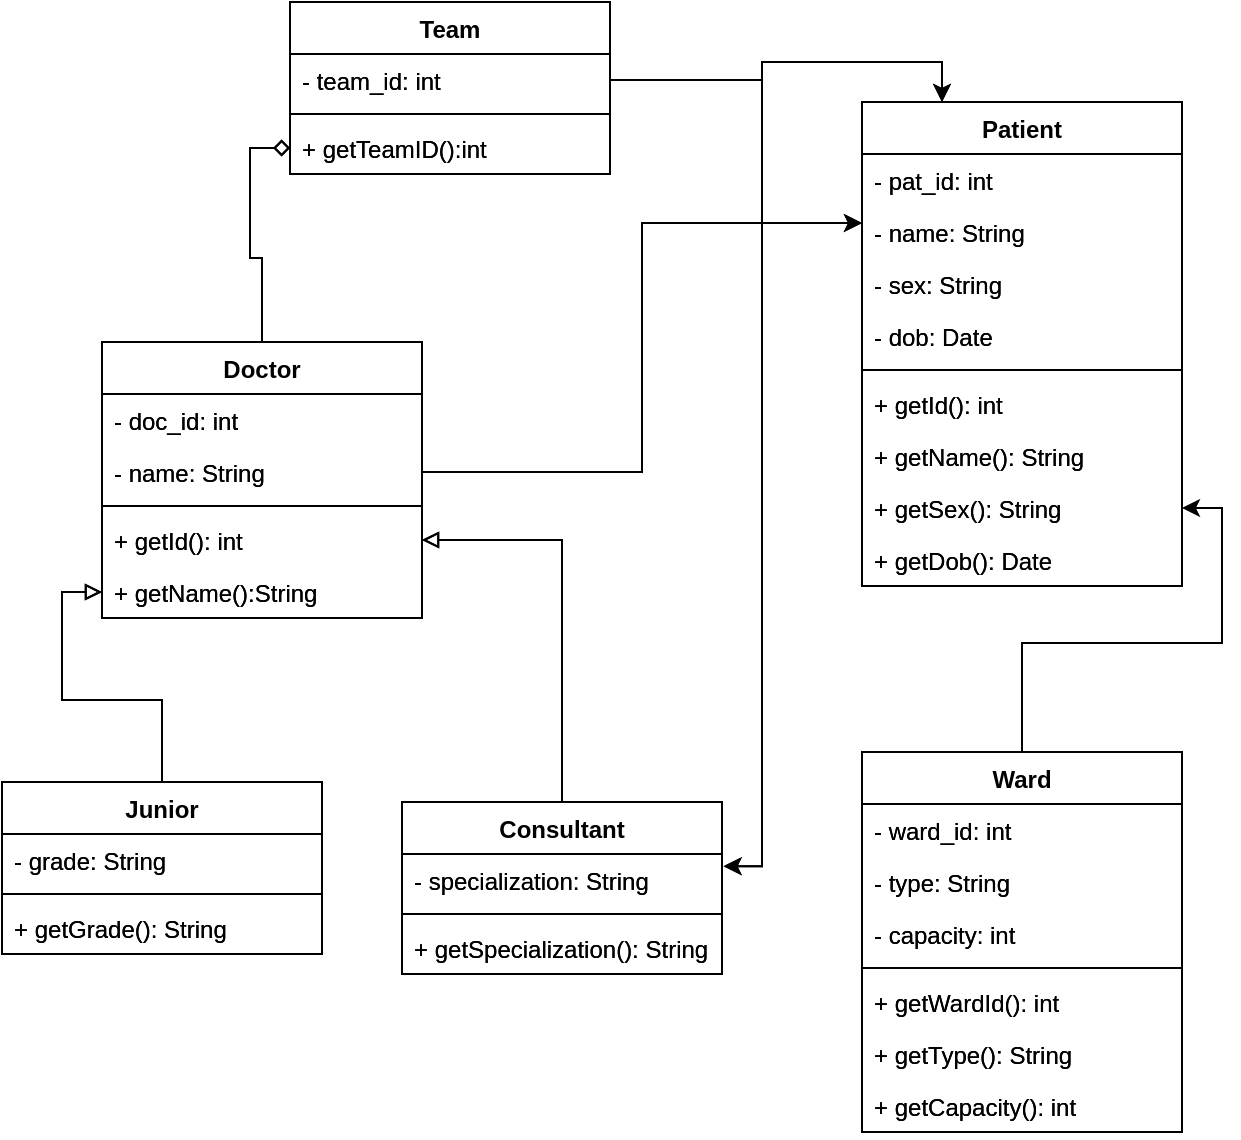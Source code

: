 <mxfile version="20.3.0" type="github">
  <diagram id="-8c5H8EddEkr_ij1-AX8" name="Page-1">
    <mxGraphModel dx="1025" dy="593" grid="1" gridSize="10" guides="1" tooltips="1" connect="1" arrows="1" fold="1" page="1" pageScale="1" pageWidth="827" pageHeight="1169" math="0" shadow="0">
      <root>
        <mxCell id="0" />
        <mxCell id="1" parent="0" />
        <mxCell id="ZyjXJF3wUyLU118BbIOW-1" value="Team" style="swimlane;fontStyle=1;align=center;verticalAlign=top;childLayout=stackLayout;horizontal=1;startSize=26;horizontalStack=0;resizeParent=1;resizeParentMax=0;resizeLast=0;collapsible=1;marginBottom=0;" vertex="1" parent="1">
          <mxGeometry x="334" y="20" width="160" height="86" as="geometry" />
        </mxCell>
        <mxCell id="ZyjXJF3wUyLU118BbIOW-2" value="- team_id: int" style="text;strokeColor=none;fillColor=none;align=left;verticalAlign=top;spacingLeft=4;spacingRight=4;overflow=hidden;rotatable=0;points=[[0,0.5],[1,0.5]];portConstraint=eastwest;" vertex="1" parent="ZyjXJF3wUyLU118BbIOW-1">
          <mxGeometry y="26" width="160" height="26" as="geometry" />
        </mxCell>
        <mxCell id="ZyjXJF3wUyLU118BbIOW-3" value="" style="line;strokeWidth=1;fillColor=none;align=left;verticalAlign=middle;spacingTop=-1;spacingLeft=3;spacingRight=3;rotatable=0;labelPosition=right;points=[];portConstraint=eastwest;strokeColor=inherit;" vertex="1" parent="ZyjXJF3wUyLU118BbIOW-1">
          <mxGeometry y="52" width="160" height="8" as="geometry" />
        </mxCell>
        <mxCell id="ZyjXJF3wUyLU118BbIOW-4" value="+ getTeamID():int" style="text;strokeColor=none;fillColor=none;align=left;verticalAlign=top;spacingLeft=4;spacingRight=4;overflow=hidden;rotatable=0;points=[[0,0.5],[1,0.5]];portConstraint=eastwest;" vertex="1" parent="ZyjXJF3wUyLU118BbIOW-1">
          <mxGeometry y="60" width="160" height="26" as="geometry" />
        </mxCell>
        <mxCell id="ZyjXJF3wUyLU118BbIOW-5" value="Patient" style="swimlane;fontStyle=1;align=center;verticalAlign=top;childLayout=stackLayout;horizontal=1;startSize=26;horizontalStack=0;resizeParent=1;resizeParentMax=0;resizeLast=0;collapsible=1;marginBottom=0;" vertex="1" parent="1">
          <mxGeometry x="620" y="70" width="160" height="242" as="geometry" />
        </mxCell>
        <mxCell id="ZyjXJF3wUyLU118BbIOW-6" value="- pat_id: int" style="text;strokeColor=none;fillColor=none;align=left;verticalAlign=top;spacingLeft=4;spacingRight=4;overflow=hidden;rotatable=0;points=[[0,0.5],[1,0.5]];portConstraint=eastwest;" vertex="1" parent="ZyjXJF3wUyLU118BbIOW-5">
          <mxGeometry y="26" width="160" height="26" as="geometry" />
        </mxCell>
        <mxCell id="ZyjXJF3wUyLU118BbIOW-39" value="- name: String" style="text;strokeColor=none;fillColor=none;align=left;verticalAlign=top;spacingLeft=4;spacingRight=4;overflow=hidden;rotatable=0;points=[[0,0.5],[1,0.5]];portConstraint=eastwest;" vertex="1" parent="ZyjXJF3wUyLU118BbIOW-5">
          <mxGeometry y="52" width="160" height="26" as="geometry" />
        </mxCell>
        <mxCell id="ZyjXJF3wUyLU118BbIOW-40" value="- sex: String" style="text;strokeColor=none;fillColor=none;align=left;verticalAlign=top;spacingLeft=4;spacingRight=4;overflow=hidden;rotatable=0;points=[[0,0.5],[1,0.5]];portConstraint=eastwest;" vertex="1" parent="ZyjXJF3wUyLU118BbIOW-5">
          <mxGeometry y="78" width="160" height="26" as="geometry" />
        </mxCell>
        <mxCell id="ZyjXJF3wUyLU118BbIOW-41" value="- dob: Date" style="text;strokeColor=none;fillColor=none;align=left;verticalAlign=top;spacingLeft=4;spacingRight=4;overflow=hidden;rotatable=0;points=[[0,0.5],[1,0.5]];portConstraint=eastwest;" vertex="1" parent="ZyjXJF3wUyLU118BbIOW-5">
          <mxGeometry y="104" width="160" height="26" as="geometry" />
        </mxCell>
        <mxCell id="ZyjXJF3wUyLU118BbIOW-7" value="" style="line;strokeWidth=1;fillColor=none;align=left;verticalAlign=middle;spacingTop=-1;spacingLeft=3;spacingRight=3;rotatable=0;labelPosition=right;points=[];portConstraint=eastwest;strokeColor=inherit;" vertex="1" parent="ZyjXJF3wUyLU118BbIOW-5">
          <mxGeometry y="130" width="160" height="8" as="geometry" />
        </mxCell>
        <mxCell id="ZyjXJF3wUyLU118BbIOW-8" value="+ getId(): int" style="text;strokeColor=none;fillColor=none;align=left;verticalAlign=top;spacingLeft=4;spacingRight=4;overflow=hidden;rotatable=0;points=[[0,0.5],[1,0.5]];portConstraint=eastwest;" vertex="1" parent="ZyjXJF3wUyLU118BbIOW-5">
          <mxGeometry y="138" width="160" height="26" as="geometry" />
        </mxCell>
        <mxCell id="ZyjXJF3wUyLU118BbIOW-42" value="+ getName(): String" style="text;strokeColor=none;fillColor=none;align=left;verticalAlign=top;spacingLeft=4;spacingRight=4;overflow=hidden;rotatable=0;points=[[0,0.5],[1,0.5]];portConstraint=eastwest;" vertex="1" parent="ZyjXJF3wUyLU118BbIOW-5">
          <mxGeometry y="164" width="160" height="26" as="geometry" />
        </mxCell>
        <mxCell id="ZyjXJF3wUyLU118BbIOW-43" value="+ getSex(): String" style="text;strokeColor=none;fillColor=none;align=left;verticalAlign=top;spacingLeft=4;spacingRight=4;overflow=hidden;rotatable=0;points=[[0,0.5],[1,0.5]];portConstraint=eastwest;" vertex="1" parent="ZyjXJF3wUyLU118BbIOW-5">
          <mxGeometry y="190" width="160" height="26" as="geometry" />
        </mxCell>
        <mxCell id="ZyjXJF3wUyLU118BbIOW-44" value="+ getDob(): Date" style="text;strokeColor=none;fillColor=none;align=left;verticalAlign=top;spacingLeft=4;spacingRight=4;overflow=hidden;rotatable=0;points=[[0,0.5],[1,0.5]];portConstraint=eastwest;" vertex="1" parent="ZyjXJF3wUyLU118BbIOW-5">
          <mxGeometry y="216" width="160" height="26" as="geometry" />
        </mxCell>
        <mxCell id="ZyjXJF3wUyLU118BbIOW-45" style="edgeStyle=orthogonalEdgeStyle;rounded=0;orthogonalLoop=1;jettySize=auto;html=1;exitX=0.5;exitY=0;exitDx=0;exitDy=0;entryX=0;entryY=0.5;entryDx=0;entryDy=0;endArrow=block;endFill=0;" edge="1" parent="1" source="ZyjXJF3wUyLU118BbIOW-9" target="ZyjXJF3wUyLU118BbIOW-31">
          <mxGeometry relative="1" as="geometry" />
        </mxCell>
        <mxCell id="ZyjXJF3wUyLU118BbIOW-9" value="Junior" style="swimlane;fontStyle=1;align=center;verticalAlign=top;childLayout=stackLayout;horizontal=1;startSize=26;horizontalStack=0;resizeParent=1;resizeParentMax=0;resizeLast=0;collapsible=1;marginBottom=0;" vertex="1" parent="1">
          <mxGeometry x="190" y="410" width="160" height="86" as="geometry" />
        </mxCell>
        <mxCell id="ZyjXJF3wUyLU118BbIOW-10" value="- grade: String" style="text;strokeColor=none;fillColor=none;align=left;verticalAlign=top;spacingLeft=4;spacingRight=4;overflow=hidden;rotatable=0;points=[[0,0.5],[1,0.5]];portConstraint=eastwest;" vertex="1" parent="ZyjXJF3wUyLU118BbIOW-9">
          <mxGeometry y="26" width="160" height="26" as="geometry" />
        </mxCell>
        <mxCell id="ZyjXJF3wUyLU118BbIOW-11" value="" style="line;strokeWidth=1;fillColor=none;align=left;verticalAlign=middle;spacingTop=-1;spacingLeft=3;spacingRight=3;rotatable=0;labelPosition=right;points=[];portConstraint=eastwest;strokeColor=inherit;" vertex="1" parent="ZyjXJF3wUyLU118BbIOW-9">
          <mxGeometry y="52" width="160" height="8" as="geometry" />
        </mxCell>
        <mxCell id="ZyjXJF3wUyLU118BbIOW-12" value="+ getGrade(): String" style="text;strokeColor=none;fillColor=none;align=left;verticalAlign=top;spacingLeft=4;spacingRight=4;overflow=hidden;rotatable=0;points=[[0,0.5],[1,0.5]];portConstraint=eastwest;" vertex="1" parent="ZyjXJF3wUyLU118BbIOW-9">
          <mxGeometry y="60" width="160" height="26" as="geometry" />
        </mxCell>
        <mxCell id="ZyjXJF3wUyLU118BbIOW-46" style="edgeStyle=orthogonalEdgeStyle;rounded=0;orthogonalLoop=1;jettySize=auto;html=1;exitX=0.5;exitY=0;exitDx=0;exitDy=0;entryX=1;entryY=0.5;entryDx=0;entryDy=0;endArrow=block;endFill=0;" edge="1" parent="1" source="ZyjXJF3wUyLU118BbIOW-13" target="ZyjXJF3wUyLU118BbIOW-20">
          <mxGeometry relative="1" as="geometry" />
        </mxCell>
        <mxCell id="ZyjXJF3wUyLU118BbIOW-13" value="Consultant" style="swimlane;fontStyle=1;align=center;verticalAlign=top;childLayout=stackLayout;horizontal=1;startSize=26;horizontalStack=0;resizeParent=1;resizeParentMax=0;resizeLast=0;collapsible=1;marginBottom=0;" vertex="1" parent="1">
          <mxGeometry x="390" y="420" width="160" height="86" as="geometry" />
        </mxCell>
        <mxCell id="ZyjXJF3wUyLU118BbIOW-14" value="- specialization: String" style="text;strokeColor=none;fillColor=none;align=left;verticalAlign=top;spacingLeft=4;spacingRight=4;overflow=hidden;rotatable=0;points=[[0,0.5],[1,0.5]];portConstraint=eastwest;" vertex="1" parent="ZyjXJF3wUyLU118BbIOW-13">
          <mxGeometry y="26" width="160" height="26" as="geometry" />
        </mxCell>
        <mxCell id="ZyjXJF3wUyLU118BbIOW-15" value="" style="line;strokeWidth=1;fillColor=none;align=left;verticalAlign=middle;spacingTop=-1;spacingLeft=3;spacingRight=3;rotatable=0;labelPosition=right;points=[];portConstraint=eastwest;strokeColor=inherit;" vertex="1" parent="ZyjXJF3wUyLU118BbIOW-13">
          <mxGeometry y="52" width="160" height="8" as="geometry" />
        </mxCell>
        <mxCell id="ZyjXJF3wUyLU118BbIOW-16" value="+ getSpecialization(): String" style="text;strokeColor=none;fillColor=none;align=left;verticalAlign=top;spacingLeft=4;spacingRight=4;overflow=hidden;rotatable=0;points=[[0,0.5],[1,0.5]];portConstraint=eastwest;" vertex="1" parent="ZyjXJF3wUyLU118BbIOW-13">
          <mxGeometry y="60" width="160" height="26" as="geometry" />
        </mxCell>
        <mxCell id="ZyjXJF3wUyLU118BbIOW-47" style="edgeStyle=orthogonalEdgeStyle;rounded=0;orthogonalLoop=1;jettySize=auto;html=1;exitX=0.5;exitY=0;exitDx=0;exitDy=0;entryX=0;entryY=0.5;entryDx=0;entryDy=0;endArrow=diamond;endFill=0;" edge="1" parent="1" source="ZyjXJF3wUyLU118BbIOW-17" target="ZyjXJF3wUyLU118BbIOW-4">
          <mxGeometry relative="1" as="geometry" />
        </mxCell>
        <mxCell id="ZyjXJF3wUyLU118BbIOW-17" value="Doctor" style="swimlane;fontStyle=1;align=center;verticalAlign=top;childLayout=stackLayout;horizontal=1;startSize=26;horizontalStack=0;resizeParent=1;resizeParentMax=0;resizeLast=0;collapsible=1;marginBottom=0;" vertex="1" parent="1">
          <mxGeometry x="240" y="190" width="160" height="138" as="geometry" />
        </mxCell>
        <mxCell id="ZyjXJF3wUyLU118BbIOW-18" value="- doc_id: int" style="text;strokeColor=none;fillColor=none;align=left;verticalAlign=top;spacingLeft=4;spacingRight=4;overflow=hidden;rotatable=0;points=[[0,0.5],[1,0.5]];portConstraint=eastwest;" vertex="1" parent="ZyjXJF3wUyLU118BbIOW-17">
          <mxGeometry y="26" width="160" height="26" as="geometry" />
        </mxCell>
        <mxCell id="ZyjXJF3wUyLU118BbIOW-25" value="- name: String" style="text;strokeColor=none;fillColor=none;align=left;verticalAlign=top;spacingLeft=4;spacingRight=4;overflow=hidden;rotatable=0;points=[[0,0.5],[1,0.5]];portConstraint=eastwest;" vertex="1" parent="ZyjXJF3wUyLU118BbIOW-17">
          <mxGeometry y="52" width="160" height="26" as="geometry" />
        </mxCell>
        <mxCell id="ZyjXJF3wUyLU118BbIOW-19" value="" style="line;strokeWidth=1;fillColor=none;align=left;verticalAlign=middle;spacingTop=-1;spacingLeft=3;spacingRight=3;rotatable=0;labelPosition=right;points=[];portConstraint=eastwest;strokeColor=inherit;" vertex="1" parent="ZyjXJF3wUyLU118BbIOW-17">
          <mxGeometry y="78" width="160" height="8" as="geometry" />
        </mxCell>
        <mxCell id="ZyjXJF3wUyLU118BbIOW-20" value="+ getId(): int" style="text;strokeColor=none;fillColor=none;align=left;verticalAlign=top;spacingLeft=4;spacingRight=4;overflow=hidden;rotatable=0;points=[[0,0.5],[1,0.5]];portConstraint=eastwest;" vertex="1" parent="ZyjXJF3wUyLU118BbIOW-17">
          <mxGeometry y="86" width="160" height="26" as="geometry" />
        </mxCell>
        <mxCell id="ZyjXJF3wUyLU118BbIOW-31" value="+ getName():String" style="text;strokeColor=none;fillColor=none;align=left;verticalAlign=top;spacingLeft=4;spacingRight=4;overflow=hidden;rotatable=0;points=[[0,0.5],[1,0.5]];portConstraint=eastwest;" vertex="1" parent="ZyjXJF3wUyLU118BbIOW-17">
          <mxGeometry y="112" width="160" height="26" as="geometry" />
        </mxCell>
        <mxCell id="ZyjXJF3wUyLU118BbIOW-52" style="edgeStyle=orthogonalEdgeStyle;rounded=0;orthogonalLoop=1;jettySize=auto;html=1;exitX=0.5;exitY=0;exitDx=0;exitDy=0;entryX=1;entryY=0.5;entryDx=0;entryDy=0;" edge="1" parent="1" source="ZyjXJF3wUyLU118BbIOW-21" target="ZyjXJF3wUyLU118BbIOW-43">
          <mxGeometry relative="1" as="geometry" />
        </mxCell>
        <mxCell id="ZyjXJF3wUyLU118BbIOW-21" value="Ward" style="swimlane;fontStyle=1;align=center;verticalAlign=top;childLayout=stackLayout;horizontal=1;startSize=26;horizontalStack=0;resizeParent=1;resizeParentMax=0;resizeLast=0;collapsible=1;marginBottom=0;" vertex="1" parent="1">
          <mxGeometry x="620" y="395" width="160" height="190" as="geometry" />
        </mxCell>
        <mxCell id="ZyjXJF3wUyLU118BbIOW-22" value="- ward_id: int" style="text;strokeColor=none;fillColor=none;align=left;verticalAlign=top;spacingLeft=4;spacingRight=4;overflow=hidden;rotatable=0;points=[[0,0.5],[1,0.5]];portConstraint=eastwest;" vertex="1" parent="ZyjXJF3wUyLU118BbIOW-21">
          <mxGeometry y="26" width="160" height="26" as="geometry" />
        </mxCell>
        <mxCell id="ZyjXJF3wUyLU118BbIOW-33" value="- type: String" style="text;strokeColor=none;fillColor=none;align=left;verticalAlign=top;spacingLeft=4;spacingRight=4;overflow=hidden;rotatable=0;points=[[0,0.5],[1,0.5]];portConstraint=eastwest;" vertex="1" parent="ZyjXJF3wUyLU118BbIOW-21">
          <mxGeometry y="52" width="160" height="26" as="geometry" />
        </mxCell>
        <mxCell id="ZyjXJF3wUyLU118BbIOW-34" value="- capacity: int" style="text;strokeColor=none;fillColor=none;align=left;verticalAlign=top;spacingLeft=4;spacingRight=4;overflow=hidden;rotatable=0;points=[[0,0.5],[1,0.5]];portConstraint=eastwest;" vertex="1" parent="ZyjXJF3wUyLU118BbIOW-21">
          <mxGeometry y="78" width="160" height="26" as="geometry" />
        </mxCell>
        <mxCell id="ZyjXJF3wUyLU118BbIOW-23" value="" style="line;strokeWidth=1;fillColor=none;align=left;verticalAlign=middle;spacingTop=-1;spacingLeft=3;spacingRight=3;rotatable=0;labelPosition=right;points=[];portConstraint=eastwest;strokeColor=inherit;" vertex="1" parent="ZyjXJF3wUyLU118BbIOW-21">
          <mxGeometry y="104" width="160" height="8" as="geometry" />
        </mxCell>
        <mxCell id="ZyjXJF3wUyLU118BbIOW-24" value="+ getWardId(): int" style="text;strokeColor=none;fillColor=none;align=left;verticalAlign=top;spacingLeft=4;spacingRight=4;overflow=hidden;rotatable=0;points=[[0,0.5],[1,0.5]];portConstraint=eastwest;" vertex="1" parent="ZyjXJF3wUyLU118BbIOW-21">
          <mxGeometry y="112" width="160" height="26" as="geometry" />
        </mxCell>
        <mxCell id="ZyjXJF3wUyLU118BbIOW-36" value="+ getType(): String" style="text;strokeColor=none;fillColor=none;align=left;verticalAlign=top;spacingLeft=4;spacingRight=4;overflow=hidden;rotatable=0;points=[[0,0.5],[1,0.5]];portConstraint=eastwest;" vertex="1" parent="ZyjXJF3wUyLU118BbIOW-21">
          <mxGeometry y="138" width="160" height="26" as="geometry" />
        </mxCell>
        <mxCell id="ZyjXJF3wUyLU118BbIOW-38" value="+ getCapacity(): int" style="text;strokeColor=none;fillColor=none;align=left;verticalAlign=top;spacingLeft=4;spacingRight=4;overflow=hidden;rotatable=0;points=[[0,0.5],[1,0.5]];portConstraint=eastwest;" vertex="1" parent="ZyjXJF3wUyLU118BbIOW-21">
          <mxGeometry y="164" width="160" height="26" as="geometry" />
        </mxCell>
        <mxCell id="ZyjXJF3wUyLU118BbIOW-49" style="edgeStyle=orthogonalEdgeStyle;rounded=0;orthogonalLoop=1;jettySize=auto;html=1;exitX=1;exitY=0.5;exitDx=0;exitDy=0;entryX=1.005;entryY=0.235;entryDx=0;entryDy=0;entryPerimeter=0;" edge="1" parent="1" source="ZyjXJF3wUyLU118BbIOW-2" target="ZyjXJF3wUyLU118BbIOW-14">
          <mxGeometry relative="1" as="geometry" />
        </mxCell>
        <mxCell id="ZyjXJF3wUyLU118BbIOW-50" style="edgeStyle=orthogonalEdgeStyle;rounded=0;orthogonalLoop=1;jettySize=auto;html=1;exitX=1;exitY=0.5;exitDx=0;exitDy=0;entryX=0;entryY=0.25;entryDx=0;entryDy=0;" edge="1" parent="1" source="ZyjXJF3wUyLU118BbIOW-25" target="ZyjXJF3wUyLU118BbIOW-5">
          <mxGeometry relative="1" as="geometry" />
        </mxCell>
        <mxCell id="ZyjXJF3wUyLU118BbIOW-53" style="edgeStyle=orthogonalEdgeStyle;rounded=0;orthogonalLoop=1;jettySize=auto;html=1;exitX=1;exitY=0.5;exitDx=0;exitDy=0;entryX=0.25;entryY=0;entryDx=0;entryDy=0;endArrow=classic;endFill=1;" edge="1" parent="1" source="ZyjXJF3wUyLU118BbIOW-2" target="ZyjXJF3wUyLU118BbIOW-5">
          <mxGeometry relative="1" as="geometry">
            <Array as="points">
              <mxPoint x="570" y="59" />
              <mxPoint x="570" y="50" />
              <mxPoint x="660" y="50" />
            </Array>
          </mxGeometry>
        </mxCell>
        <mxCell id="ZyjXJF3wUyLU118BbIOW-54" value="Team" style="swimlane;fontStyle=1;align=center;verticalAlign=top;childLayout=stackLayout;horizontal=1;startSize=26;horizontalStack=0;resizeParent=1;resizeParentMax=0;resizeLast=0;collapsible=1;marginBottom=0;" vertex="1" parent="1">
          <mxGeometry x="334" y="20" width="160" height="86" as="geometry" />
        </mxCell>
        <mxCell id="ZyjXJF3wUyLU118BbIOW-55" value="- team_id: int" style="text;strokeColor=none;fillColor=none;align=left;verticalAlign=top;spacingLeft=4;spacingRight=4;overflow=hidden;rotatable=0;points=[[0,0.5],[1,0.5]];portConstraint=eastwest;" vertex="1" parent="ZyjXJF3wUyLU118BbIOW-54">
          <mxGeometry y="26" width="160" height="26" as="geometry" />
        </mxCell>
        <mxCell id="ZyjXJF3wUyLU118BbIOW-56" value="" style="line;strokeWidth=1;fillColor=none;align=left;verticalAlign=middle;spacingTop=-1;spacingLeft=3;spacingRight=3;rotatable=0;labelPosition=right;points=[];portConstraint=eastwest;strokeColor=inherit;" vertex="1" parent="ZyjXJF3wUyLU118BbIOW-54">
          <mxGeometry y="52" width="160" height="8" as="geometry" />
        </mxCell>
        <mxCell id="ZyjXJF3wUyLU118BbIOW-57" value="+ getTeamID():int" style="text;strokeColor=none;fillColor=none;align=left;verticalAlign=top;spacingLeft=4;spacingRight=4;overflow=hidden;rotatable=0;points=[[0,0.5],[1,0.5]];portConstraint=eastwest;" vertex="1" parent="ZyjXJF3wUyLU118BbIOW-54">
          <mxGeometry y="60" width="160" height="26" as="geometry" />
        </mxCell>
        <mxCell id="ZyjXJF3wUyLU118BbIOW-58" value="Patient" style="swimlane;fontStyle=1;align=center;verticalAlign=top;childLayout=stackLayout;horizontal=1;startSize=26;horizontalStack=0;resizeParent=1;resizeParentMax=0;resizeLast=0;collapsible=1;marginBottom=0;" vertex="1" parent="1">
          <mxGeometry x="620" y="70" width="160" height="242" as="geometry" />
        </mxCell>
        <mxCell id="ZyjXJF3wUyLU118BbIOW-59" value="- pat_id: int" style="text;strokeColor=none;fillColor=none;align=left;verticalAlign=top;spacingLeft=4;spacingRight=4;overflow=hidden;rotatable=0;points=[[0,0.5],[1,0.5]];portConstraint=eastwest;" vertex="1" parent="ZyjXJF3wUyLU118BbIOW-58">
          <mxGeometry y="26" width="160" height="26" as="geometry" />
        </mxCell>
        <mxCell id="ZyjXJF3wUyLU118BbIOW-60" value="- name: String" style="text;strokeColor=none;fillColor=none;align=left;verticalAlign=top;spacingLeft=4;spacingRight=4;overflow=hidden;rotatable=0;points=[[0,0.5],[1,0.5]];portConstraint=eastwest;" vertex="1" parent="ZyjXJF3wUyLU118BbIOW-58">
          <mxGeometry y="52" width="160" height="26" as="geometry" />
        </mxCell>
        <mxCell id="ZyjXJF3wUyLU118BbIOW-61" value="- sex: String" style="text;strokeColor=none;fillColor=none;align=left;verticalAlign=top;spacingLeft=4;spacingRight=4;overflow=hidden;rotatable=0;points=[[0,0.5],[1,0.5]];portConstraint=eastwest;" vertex="1" parent="ZyjXJF3wUyLU118BbIOW-58">
          <mxGeometry y="78" width="160" height="26" as="geometry" />
        </mxCell>
        <mxCell id="ZyjXJF3wUyLU118BbIOW-62" value="- dob: Date" style="text;strokeColor=none;fillColor=none;align=left;verticalAlign=top;spacingLeft=4;spacingRight=4;overflow=hidden;rotatable=0;points=[[0,0.5],[1,0.5]];portConstraint=eastwest;" vertex="1" parent="ZyjXJF3wUyLU118BbIOW-58">
          <mxGeometry y="104" width="160" height="26" as="geometry" />
        </mxCell>
        <mxCell id="ZyjXJF3wUyLU118BbIOW-63" value="" style="line;strokeWidth=1;fillColor=none;align=left;verticalAlign=middle;spacingTop=-1;spacingLeft=3;spacingRight=3;rotatable=0;labelPosition=right;points=[];portConstraint=eastwest;strokeColor=inherit;" vertex="1" parent="ZyjXJF3wUyLU118BbIOW-58">
          <mxGeometry y="130" width="160" height="8" as="geometry" />
        </mxCell>
        <mxCell id="ZyjXJF3wUyLU118BbIOW-64" value="+ getId(): int" style="text;strokeColor=none;fillColor=none;align=left;verticalAlign=top;spacingLeft=4;spacingRight=4;overflow=hidden;rotatable=0;points=[[0,0.5],[1,0.5]];portConstraint=eastwest;" vertex="1" parent="ZyjXJF3wUyLU118BbIOW-58">
          <mxGeometry y="138" width="160" height="26" as="geometry" />
        </mxCell>
        <mxCell id="ZyjXJF3wUyLU118BbIOW-65" value="+ getName(): String" style="text;strokeColor=none;fillColor=none;align=left;verticalAlign=top;spacingLeft=4;spacingRight=4;overflow=hidden;rotatable=0;points=[[0,0.5],[1,0.5]];portConstraint=eastwest;" vertex="1" parent="ZyjXJF3wUyLU118BbIOW-58">
          <mxGeometry y="164" width="160" height="26" as="geometry" />
        </mxCell>
        <mxCell id="ZyjXJF3wUyLU118BbIOW-66" value="+ getSex(): String" style="text;strokeColor=none;fillColor=none;align=left;verticalAlign=top;spacingLeft=4;spacingRight=4;overflow=hidden;rotatable=0;points=[[0,0.5],[1,0.5]];portConstraint=eastwest;" vertex="1" parent="ZyjXJF3wUyLU118BbIOW-58">
          <mxGeometry y="190" width="160" height="26" as="geometry" />
        </mxCell>
        <mxCell id="ZyjXJF3wUyLU118BbIOW-67" value="+ getDob(): Date" style="text;strokeColor=none;fillColor=none;align=left;verticalAlign=top;spacingLeft=4;spacingRight=4;overflow=hidden;rotatable=0;points=[[0,0.5],[1,0.5]];portConstraint=eastwest;" vertex="1" parent="ZyjXJF3wUyLU118BbIOW-58">
          <mxGeometry y="216" width="160" height="26" as="geometry" />
        </mxCell>
        <mxCell id="ZyjXJF3wUyLU118BbIOW-68" style="edgeStyle=orthogonalEdgeStyle;rounded=0;orthogonalLoop=1;jettySize=auto;html=1;exitX=0.5;exitY=0;exitDx=0;exitDy=0;entryX=0;entryY=0.5;entryDx=0;entryDy=0;endArrow=block;endFill=0;" edge="1" parent="1" source="ZyjXJF3wUyLU118BbIOW-69" target="ZyjXJF3wUyLU118BbIOW-84">
          <mxGeometry relative="1" as="geometry" />
        </mxCell>
        <mxCell id="ZyjXJF3wUyLU118BbIOW-69" value="Junior" style="swimlane;fontStyle=1;align=center;verticalAlign=top;childLayout=stackLayout;horizontal=1;startSize=26;horizontalStack=0;resizeParent=1;resizeParentMax=0;resizeLast=0;collapsible=1;marginBottom=0;" vertex="1" parent="1">
          <mxGeometry x="190" y="410" width="160" height="86" as="geometry" />
        </mxCell>
        <mxCell id="ZyjXJF3wUyLU118BbIOW-70" value="- grade: String" style="text;strokeColor=none;fillColor=none;align=left;verticalAlign=top;spacingLeft=4;spacingRight=4;overflow=hidden;rotatable=0;points=[[0,0.5],[1,0.5]];portConstraint=eastwest;" vertex="1" parent="ZyjXJF3wUyLU118BbIOW-69">
          <mxGeometry y="26" width="160" height="26" as="geometry" />
        </mxCell>
        <mxCell id="ZyjXJF3wUyLU118BbIOW-71" value="" style="line;strokeWidth=1;fillColor=none;align=left;verticalAlign=middle;spacingTop=-1;spacingLeft=3;spacingRight=3;rotatable=0;labelPosition=right;points=[];portConstraint=eastwest;strokeColor=inherit;" vertex="1" parent="ZyjXJF3wUyLU118BbIOW-69">
          <mxGeometry y="52" width="160" height="8" as="geometry" />
        </mxCell>
        <mxCell id="ZyjXJF3wUyLU118BbIOW-72" value="+ getGrade(): String" style="text;strokeColor=none;fillColor=none;align=left;verticalAlign=top;spacingLeft=4;spacingRight=4;overflow=hidden;rotatable=0;points=[[0,0.5],[1,0.5]];portConstraint=eastwest;" vertex="1" parent="ZyjXJF3wUyLU118BbIOW-69">
          <mxGeometry y="60" width="160" height="26" as="geometry" />
        </mxCell>
        <mxCell id="ZyjXJF3wUyLU118BbIOW-73" style="edgeStyle=orthogonalEdgeStyle;rounded=0;orthogonalLoop=1;jettySize=auto;html=1;exitX=0.5;exitY=0;exitDx=0;exitDy=0;entryX=1;entryY=0.5;entryDx=0;entryDy=0;endArrow=block;endFill=0;" edge="1" parent="1" source="ZyjXJF3wUyLU118BbIOW-74" target="ZyjXJF3wUyLU118BbIOW-83">
          <mxGeometry relative="1" as="geometry" />
        </mxCell>
        <mxCell id="ZyjXJF3wUyLU118BbIOW-74" value="Consultant" style="swimlane;fontStyle=1;align=center;verticalAlign=top;childLayout=stackLayout;horizontal=1;startSize=26;horizontalStack=0;resizeParent=1;resizeParentMax=0;resizeLast=0;collapsible=1;marginBottom=0;" vertex="1" parent="1">
          <mxGeometry x="390" y="420" width="160" height="86" as="geometry" />
        </mxCell>
        <mxCell id="ZyjXJF3wUyLU118BbIOW-75" value="- specialization: String" style="text;strokeColor=none;fillColor=none;align=left;verticalAlign=top;spacingLeft=4;spacingRight=4;overflow=hidden;rotatable=0;points=[[0,0.5],[1,0.5]];portConstraint=eastwest;" vertex="1" parent="ZyjXJF3wUyLU118BbIOW-74">
          <mxGeometry y="26" width="160" height="26" as="geometry" />
        </mxCell>
        <mxCell id="ZyjXJF3wUyLU118BbIOW-76" value="" style="line;strokeWidth=1;fillColor=none;align=left;verticalAlign=middle;spacingTop=-1;spacingLeft=3;spacingRight=3;rotatable=0;labelPosition=right;points=[];portConstraint=eastwest;strokeColor=inherit;" vertex="1" parent="ZyjXJF3wUyLU118BbIOW-74">
          <mxGeometry y="52" width="160" height="8" as="geometry" />
        </mxCell>
        <mxCell id="ZyjXJF3wUyLU118BbIOW-77" value="+ getSpecialization(): String" style="text;strokeColor=none;fillColor=none;align=left;verticalAlign=top;spacingLeft=4;spacingRight=4;overflow=hidden;rotatable=0;points=[[0,0.5],[1,0.5]];portConstraint=eastwest;" vertex="1" parent="ZyjXJF3wUyLU118BbIOW-74">
          <mxGeometry y="60" width="160" height="26" as="geometry" />
        </mxCell>
        <mxCell id="ZyjXJF3wUyLU118BbIOW-78" style="edgeStyle=orthogonalEdgeStyle;rounded=0;orthogonalLoop=1;jettySize=auto;html=1;exitX=0.5;exitY=0;exitDx=0;exitDy=0;entryX=0;entryY=0.5;entryDx=0;entryDy=0;endArrow=diamond;endFill=0;" edge="1" parent="1" source="ZyjXJF3wUyLU118BbIOW-79" target="ZyjXJF3wUyLU118BbIOW-57">
          <mxGeometry relative="1" as="geometry" />
        </mxCell>
        <mxCell id="ZyjXJF3wUyLU118BbIOW-79" value="Doctor" style="swimlane;fontStyle=1;align=center;verticalAlign=top;childLayout=stackLayout;horizontal=1;startSize=26;horizontalStack=0;resizeParent=1;resizeParentMax=0;resizeLast=0;collapsible=1;marginBottom=0;" vertex="1" parent="1">
          <mxGeometry x="240" y="190" width="160" height="138" as="geometry" />
        </mxCell>
        <mxCell id="ZyjXJF3wUyLU118BbIOW-80" value="- doc_id: int" style="text;strokeColor=none;fillColor=none;align=left;verticalAlign=top;spacingLeft=4;spacingRight=4;overflow=hidden;rotatable=0;points=[[0,0.5],[1,0.5]];portConstraint=eastwest;" vertex="1" parent="ZyjXJF3wUyLU118BbIOW-79">
          <mxGeometry y="26" width="160" height="26" as="geometry" />
        </mxCell>
        <mxCell id="ZyjXJF3wUyLU118BbIOW-81" value="- name: String" style="text;strokeColor=none;fillColor=none;align=left;verticalAlign=top;spacingLeft=4;spacingRight=4;overflow=hidden;rotatable=0;points=[[0,0.5],[1,0.5]];portConstraint=eastwest;" vertex="1" parent="ZyjXJF3wUyLU118BbIOW-79">
          <mxGeometry y="52" width="160" height="26" as="geometry" />
        </mxCell>
        <mxCell id="ZyjXJF3wUyLU118BbIOW-82" value="" style="line;strokeWidth=1;fillColor=none;align=left;verticalAlign=middle;spacingTop=-1;spacingLeft=3;spacingRight=3;rotatable=0;labelPosition=right;points=[];portConstraint=eastwest;strokeColor=inherit;" vertex="1" parent="ZyjXJF3wUyLU118BbIOW-79">
          <mxGeometry y="78" width="160" height="8" as="geometry" />
        </mxCell>
        <mxCell id="ZyjXJF3wUyLU118BbIOW-83" value="+ getId(): int" style="text;strokeColor=none;fillColor=none;align=left;verticalAlign=top;spacingLeft=4;spacingRight=4;overflow=hidden;rotatable=0;points=[[0,0.5],[1,0.5]];portConstraint=eastwest;" vertex="1" parent="ZyjXJF3wUyLU118BbIOW-79">
          <mxGeometry y="86" width="160" height="26" as="geometry" />
        </mxCell>
        <mxCell id="ZyjXJF3wUyLU118BbIOW-84" value="+ getName():String" style="text;strokeColor=none;fillColor=none;align=left;verticalAlign=top;spacingLeft=4;spacingRight=4;overflow=hidden;rotatable=0;points=[[0,0.5],[1,0.5]];portConstraint=eastwest;" vertex="1" parent="ZyjXJF3wUyLU118BbIOW-79">
          <mxGeometry y="112" width="160" height="26" as="geometry" />
        </mxCell>
        <mxCell id="ZyjXJF3wUyLU118BbIOW-85" value="Ward" style="swimlane;fontStyle=1;align=center;verticalAlign=top;childLayout=stackLayout;horizontal=1;startSize=26;horizontalStack=0;resizeParent=1;resizeParentMax=0;resizeLast=0;collapsible=1;marginBottom=0;" vertex="1" parent="1">
          <mxGeometry x="620" y="395" width="160" height="190" as="geometry" />
        </mxCell>
        <mxCell id="ZyjXJF3wUyLU118BbIOW-86" value="- ward_id: int" style="text;strokeColor=none;fillColor=none;align=left;verticalAlign=top;spacingLeft=4;spacingRight=4;overflow=hidden;rotatable=0;points=[[0,0.5],[1,0.5]];portConstraint=eastwest;" vertex="1" parent="ZyjXJF3wUyLU118BbIOW-85">
          <mxGeometry y="26" width="160" height="26" as="geometry" />
        </mxCell>
        <mxCell id="ZyjXJF3wUyLU118BbIOW-87" value="- type: String" style="text;strokeColor=none;fillColor=none;align=left;verticalAlign=top;spacingLeft=4;spacingRight=4;overflow=hidden;rotatable=0;points=[[0,0.5],[1,0.5]];portConstraint=eastwest;" vertex="1" parent="ZyjXJF3wUyLU118BbIOW-85">
          <mxGeometry y="52" width="160" height="26" as="geometry" />
        </mxCell>
        <mxCell id="ZyjXJF3wUyLU118BbIOW-88" value="- capacity: int" style="text;strokeColor=none;fillColor=none;align=left;verticalAlign=top;spacingLeft=4;spacingRight=4;overflow=hidden;rotatable=0;points=[[0,0.5],[1,0.5]];portConstraint=eastwest;" vertex="1" parent="ZyjXJF3wUyLU118BbIOW-85">
          <mxGeometry y="78" width="160" height="26" as="geometry" />
        </mxCell>
        <mxCell id="ZyjXJF3wUyLU118BbIOW-89" value="" style="line;strokeWidth=1;fillColor=none;align=left;verticalAlign=middle;spacingTop=-1;spacingLeft=3;spacingRight=3;rotatable=0;labelPosition=right;points=[];portConstraint=eastwest;strokeColor=inherit;" vertex="1" parent="ZyjXJF3wUyLU118BbIOW-85">
          <mxGeometry y="104" width="160" height="8" as="geometry" />
        </mxCell>
        <mxCell id="ZyjXJF3wUyLU118BbIOW-90" value="+ getWardId(): int" style="text;strokeColor=none;fillColor=none;align=left;verticalAlign=top;spacingLeft=4;spacingRight=4;overflow=hidden;rotatable=0;points=[[0,0.5],[1,0.5]];portConstraint=eastwest;" vertex="1" parent="ZyjXJF3wUyLU118BbIOW-85">
          <mxGeometry y="112" width="160" height="26" as="geometry" />
        </mxCell>
        <mxCell id="ZyjXJF3wUyLU118BbIOW-91" value="+ getType(): String" style="text;strokeColor=none;fillColor=none;align=left;verticalAlign=top;spacingLeft=4;spacingRight=4;overflow=hidden;rotatable=0;points=[[0,0.5],[1,0.5]];portConstraint=eastwest;" vertex="1" parent="ZyjXJF3wUyLU118BbIOW-85">
          <mxGeometry y="138" width="160" height="26" as="geometry" />
        </mxCell>
        <mxCell id="ZyjXJF3wUyLU118BbIOW-92" value="+ getCapacity(): int" style="text;strokeColor=none;fillColor=none;align=left;verticalAlign=top;spacingLeft=4;spacingRight=4;overflow=hidden;rotatable=0;points=[[0,0.5],[1,0.5]];portConstraint=eastwest;" vertex="1" parent="ZyjXJF3wUyLU118BbIOW-85">
          <mxGeometry y="164" width="160" height="26" as="geometry" />
        </mxCell>
        <mxCell id="ZyjXJF3wUyLU118BbIOW-93" style="edgeStyle=orthogonalEdgeStyle;rounded=0;orthogonalLoop=1;jettySize=auto;html=1;exitX=1;exitY=0.5;exitDx=0;exitDy=0;entryX=1.005;entryY=0.235;entryDx=0;entryDy=0;entryPerimeter=0;" edge="1" parent="1" source="ZyjXJF3wUyLU118BbIOW-55" target="ZyjXJF3wUyLU118BbIOW-75">
          <mxGeometry relative="1" as="geometry" />
        </mxCell>
        <mxCell id="ZyjXJF3wUyLU118BbIOW-94" style="edgeStyle=orthogonalEdgeStyle;rounded=0;orthogonalLoop=1;jettySize=auto;html=1;exitX=1;exitY=0.5;exitDx=0;exitDy=0;entryX=0;entryY=0.25;entryDx=0;entryDy=0;" edge="1" parent="1" source="ZyjXJF3wUyLU118BbIOW-81" target="ZyjXJF3wUyLU118BbIOW-58">
          <mxGeometry relative="1" as="geometry" />
        </mxCell>
        <mxCell id="ZyjXJF3wUyLU118BbIOW-95" style="edgeStyle=orthogonalEdgeStyle;rounded=0;orthogonalLoop=1;jettySize=auto;html=1;exitX=1;exitY=0.5;exitDx=0;exitDy=0;entryX=0.25;entryY=0;entryDx=0;entryDy=0;endArrow=classic;endFill=1;" edge="1" parent="1" source="ZyjXJF3wUyLU118BbIOW-55" target="ZyjXJF3wUyLU118BbIOW-58">
          <mxGeometry relative="1" as="geometry">
            <Array as="points">
              <mxPoint x="570" y="59" />
              <mxPoint x="570" y="50" />
              <mxPoint x="660" y="50" />
            </Array>
          </mxGeometry>
        </mxCell>
      </root>
    </mxGraphModel>
  </diagram>
</mxfile>
